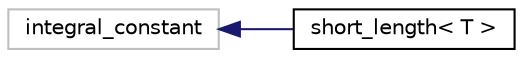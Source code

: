 digraph "Graphical Class Hierarchy"
{
  bgcolor="transparent";
  edge [fontname="Helvetica",fontsize="10",labelfontname="Helvetica",labelfontsize="10"];
  node [fontname="Helvetica",fontsize="10",shape=record];
  rankdir="LR";
  Node1 [label="integral_constant",height=0.2,width=0.4,color="grey75"];
  Node1 -> Node2 [dir="back",color="midnightblue",fontsize="10",style="solid",fontname="Helvetica"];
  Node2 [label="short_length\< T \>",height=0.2,width=0.4,color="black",URL="$structFoam_1_1Detail_1_1ListPolicy_1_1short__length.html",tooltip="Number of items before requiring line-breaks in the list ouput. "];
}

